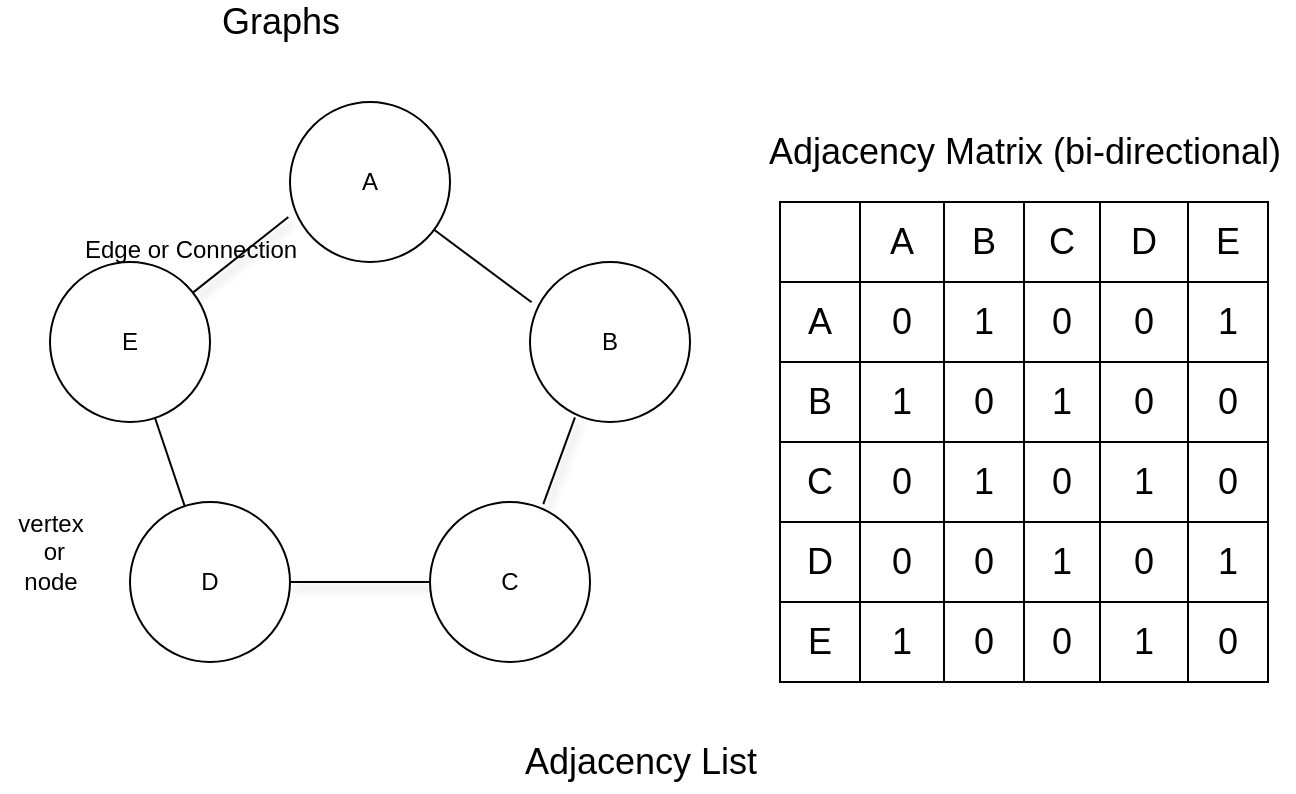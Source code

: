 <mxfile>
    <diagram id="tAxboSDXXfHh_XeIIbH_" name="Page-1">
        <mxGraphModel dx="735" dy="499" grid="1" gridSize="10" guides="1" tooltips="1" connect="1" arrows="1" fold="1" page="1" pageScale="1" pageWidth="827" pageHeight="1169" math="0" shadow="0">
            <root>
                <mxCell id="0"/>
                <mxCell id="1" parent="0"/>
                <mxCell id="2" value="D" style="ellipse;whiteSpace=wrap;html=1;aspect=fixed;" parent="1" vertex="1">
                    <mxGeometry x="75" y="280" width="80" height="80" as="geometry"/>
                </mxCell>
                <mxCell id="3" value="E" style="ellipse;whiteSpace=wrap;html=1;aspect=fixed;" parent="1" vertex="1">
                    <mxGeometry x="35" y="160" width="80" height="80" as="geometry"/>
                </mxCell>
                <mxCell id="4" value="A" style="ellipse;whiteSpace=wrap;html=1;aspect=fixed;" parent="1" vertex="1">
                    <mxGeometry x="155" y="80" width="80" height="80" as="geometry"/>
                </mxCell>
                <mxCell id="5" value="" style="endArrow=none;html=1;exitX=0.01;exitY=0.252;exitDx=0;exitDy=0;exitPerimeter=0;" parent="1" source="11" target="4" edge="1">
                    <mxGeometry width="50" height="50" relative="1" as="geometry">
                        <mxPoint x="185" y="210" as="sourcePoint"/>
                        <mxPoint x="235" y="160" as="targetPoint"/>
                    </mxGeometry>
                </mxCell>
                <mxCell id="6" value="" style="endArrow=none;html=1;" parent="1" source="3" target="2" edge="1">
                    <mxGeometry width="50" height="50" relative="1" as="geometry">
                        <mxPoint x="75" y="250" as="sourcePoint"/>
                        <mxPoint x="125" y="200" as="targetPoint"/>
                    </mxGeometry>
                </mxCell>
                <mxCell id="7" value="" style="endArrow=none;html=1;entryX=-0.01;entryY=0.719;entryDx=0;entryDy=0;entryPerimeter=0;fontStyle=1;shadow=1;" parent="1" source="3" target="4" edge="1">
                    <mxGeometry width="50" height="50" relative="1" as="geometry">
                        <mxPoint x="65" y="210" as="sourcePoint"/>
                        <mxPoint x="115" y="160" as="targetPoint"/>
                    </mxGeometry>
                </mxCell>
                <mxCell id="8" value="&lt;font style=&quot;font-size: 12px&quot;&gt;vertex&lt;br&gt;&amp;nbsp;or &lt;br&gt;node&lt;/font&gt;" style="text;html=1;align=center;verticalAlign=middle;resizable=0;points=[];autosize=1;strokeColor=none;fillColor=none;" parent="1" vertex="1">
                    <mxGeometry x="10" y="280" width="50" height="50" as="geometry"/>
                </mxCell>
                <mxCell id="9" value="&lt;font style=&quot;font-size: 12px&quot;&gt;Edge or Connection&lt;/font&gt;" style="text;html=1;align=center;verticalAlign=middle;resizable=0;points=[];autosize=1;strokeColor=none;fillColor=none;fontSize=24;rotation=0;" parent="1" vertex="1">
                    <mxGeometry x="45" y="130" width="120" height="40" as="geometry"/>
                </mxCell>
                <mxCell id="10" value="&lt;font style=&quot;font-size: 18px&quot;&gt;Graphs&lt;/font&gt;" style="text;html=1;align=center;verticalAlign=middle;resizable=0;points=[];autosize=1;strokeColor=none;fillColor=none;fontSize=12;" parent="1" vertex="1">
                    <mxGeometry x="115" y="30" width="70" height="20" as="geometry"/>
                </mxCell>
                <mxCell id="11" value="B" style="ellipse;whiteSpace=wrap;html=1;aspect=fixed;" parent="1" vertex="1">
                    <mxGeometry x="275" y="160" width="80" height="80" as="geometry"/>
                </mxCell>
                <mxCell id="12" value="C" style="ellipse;whiteSpace=wrap;html=1;aspect=fixed;" parent="1" vertex="1">
                    <mxGeometry x="225" y="280" width="80" height="80" as="geometry"/>
                </mxCell>
                <mxCell id="13" value="" style="endArrow=none;html=1;shadow=1;fontSize=18;exitX=0.708;exitY=0.013;exitDx=0;exitDy=0;exitPerimeter=0;entryX=0.281;entryY=0.971;entryDx=0;entryDy=0;entryPerimeter=0;" parent="1" source="12" target="11" edge="1">
                    <mxGeometry width="50" height="50" relative="1" as="geometry">
                        <mxPoint x="205" y="220" as="sourcePoint"/>
                        <mxPoint x="255" y="170" as="targetPoint"/>
                    </mxGeometry>
                </mxCell>
                <mxCell id="15" value="" style="endArrow=none;html=1;shadow=1;fontSize=18;" parent="1" source="2" target="12" edge="1">
                    <mxGeometry width="50" height="50" relative="1" as="geometry">
                        <mxPoint x="125" y="360" as="sourcePoint"/>
                        <mxPoint x="175" y="310" as="targetPoint"/>
                    </mxGeometry>
                </mxCell>
                <mxCell id="47" value="" style="shape=table;startSize=0;container=1;collapsible=0;childLayout=tableLayout;fontSize=18;" parent="1" vertex="1">
                    <mxGeometry x="400" y="130" width="244" height="240" as="geometry"/>
                </mxCell>
                <mxCell id="48" value="" style="shape=partialRectangle;collapsible=0;dropTarget=0;pointerEvents=0;fillColor=none;top=0;left=0;bottom=0;right=0;points=[[0,0.5],[1,0.5]];portConstraint=eastwest;fontSize=18;" parent="47" vertex="1">
                    <mxGeometry width="244" height="40" as="geometry"/>
                </mxCell>
                <mxCell id="49" value="" style="shape=partialRectangle;html=1;whiteSpace=wrap;connectable=0;overflow=hidden;fillColor=none;top=0;left=0;bottom=0;right=0;pointerEvents=1;fontSize=18;" parent="48" vertex="1">
                    <mxGeometry width="40" height="40" as="geometry">
                        <mxRectangle width="40" height="40" as="alternateBounds"/>
                    </mxGeometry>
                </mxCell>
                <mxCell id="50" value="A" style="shape=partialRectangle;html=1;whiteSpace=wrap;connectable=0;overflow=hidden;fillColor=none;top=0;left=0;bottom=0;right=0;pointerEvents=1;fontSize=18;" parent="48" vertex="1">
                    <mxGeometry x="40" width="42" height="40" as="geometry">
                        <mxRectangle width="42" height="40" as="alternateBounds"/>
                    </mxGeometry>
                </mxCell>
                <mxCell id="51" value="B" style="shape=partialRectangle;html=1;whiteSpace=wrap;connectable=0;overflow=hidden;fillColor=none;top=0;left=0;bottom=0;right=0;pointerEvents=1;fontSize=18;" parent="48" vertex="1">
                    <mxGeometry x="82" width="40" height="40" as="geometry">
                        <mxRectangle width="40" height="40" as="alternateBounds"/>
                    </mxGeometry>
                </mxCell>
                <mxCell id="52" value="C" style="shape=partialRectangle;html=1;whiteSpace=wrap;connectable=0;overflow=hidden;fillColor=none;top=0;left=0;bottom=0;right=0;pointerEvents=1;fontSize=18;" parent="48" vertex="1">
                    <mxGeometry x="122" width="38" height="40" as="geometry">
                        <mxRectangle width="38" height="40" as="alternateBounds"/>
                    </mxGeometry>
                </mxCell>
                <mxCell id="53" value="D" style="shape=partialRectangle;html=1;whiteSpace=wrap;connectable=0;overflow=hidden;fillColor=none;top=0;left=0;bottom=0;right=0;pointerEvents=1;fontSize=18;" parent="48" vertex="1">
                    <mxGeometry x="160" width="44" height="40" as="geometry">
                        <mxRectangle width="44" height="40" as="alternateBounds"/>
                    </mxGeometry>
                </mxCell>
                <mxCell id="54" value="E" style="shape=partialRectangle;html=1;whiteSpace=wrap;connectable=0;overflow=hidden;fillColor=none;top=0;left=0;bottom=0;right=0;pointerEvents=1;fontSize=18;" parent="48" vertex="1">
                    <mxGeometry x="204" width="40" height="40" as="geometry">
                        <mxRectangle width="40" height="40" as="alternateBounds"/>
                    </mxGeometry>
                </mxCell>
                <mxCell id="55" value="" style="shape=partialRectangle;collapsible=0;dropTarget=0;pointerEvents=0;fillColor=none;top=0;left=0;bottom=0;right=0;points=[[0,0.5],[1,0.5]];portConstraint=eastwest;fontSize=18;" parent="47" vertex="1">
                    <mxGeometry y="40" width="244" height="40" as="geometry"/>
                </mxCell>
                <mxCell id="56" value="A" style="shape=partialRectangle;html=1;whiteSpace=wrap;connectable=0;overflow=hidden;fillColor=none;top=0;left=0;bottom=0;right=0;pointerEvents=1;fontSize=18;" parent="55" vertex="1">
                    <mxGeometry width="40" height="40" as="geometry">
                        <mxRectangle width="40" height="40" as="alternateBounds"/>
                    </mxGeometry>
                </mxCell>
                <mxCell id="57" value="0" style="shape=partialRectangle;html=1;whiteSpace=wrap;connectable=0;overflow=hidden;fillColor=none;top=0;left=0;bottom=0;right=0;pointerEvents=1;fontSize=18;" parent="55" vertex="1">
                    <mxGeometry x="40" width="42" height="40" as="geometry">
                        <mxRectangle width="42" height="40" as="alternateBounds"/>
                    </mxGeometry>
                </mxCell>
                <mxCell id="58" value="1" style="shape=partialRectangle;html=1;whiteSpace=wrap;connectable=0;overflow=hidden;fillColor=none;top=0;left=0;bottom=0;right=0;pointerEvents=1;fontSize=18;" parent="55" vertex="1">
                    <mxGeometry x="82" width="40" height="40" as="geometry">
                        <mxRectangle width="40" height="40" as="alternateBounds"/>
                    </mxGeometry>
                </mxCell>
                <mxCell id="59" value="0" style="shape=partialRectangle;html=1;whiteSpace=wrap;connectable=0;overflow=hidden;fillColor=none;top=0;left=0;bottom=0;right=0;pointerEvents=1;fontSize=18;" parent="55" vertex="1">
                    <mxGeometry x="122" width="38" height="40" as="geometry">
                        <mxRectangle width="38" height="40" as="alternateBounds"/>
                    </mxGeometry>
                </mxCell>
                <mxCell id="60" value="0" style="shape=partialRectangle;html=1;whiteSpace=wrap;connectable=0;overflow=hidden;fillColor=none;top=0;left=0;bottom=0;right=0;pointerEvents=1;fontSize=18;" parent="55" vertex="1">
                    <mxGeometry x="160" width="44" height="40" as="geometry">
                        <mxRectangle width="44" height="40" as="alternateBounds"/>
                    </mxGeometry>
                </mxCell>
                <mxCell id="61" value="1" style="shape=partialRectangle;html=1;whiteSpace=wrap;connectable=0;overflow=hidden;fillColor=none;top=0;left=0;bottom=0;right=0;pointerEvents=1;fontSize=18;" parent="55" vertex="1">
                    <mxGeometry x="204" width="40" height="40" as="geometry">
                        <mxRectangle width="40" height="40" as="alternateBounds"/>
                    </mxGeometry>
                </mxCell>
                <mxCell id="62" value="" style="shape=partialRectangle;collapsible=0;dropTarget=0;pointerEvents=0;fillColor=none;top=0;left=0;bottom=0;right=0;points=[[0,0.5],[1,0.5]];portConstraint=eastwest;fontSize=18;" parent="47" vertex="1">
                    <mxGeometry y="80" width="244" height="40" as="geometry"/>
                </mxCell>
                <mxCell id="63" value="B" style="shape=partialRectangle;html=1;whiteSpace=wrap;connectable=0;overflow=hidden;fillColor=none;top=0;left=0;bottom=0;right=0;pointerEvents=1;fontSize=18;" parent="62" vertex="1">
                    <mxGeometry width="40" height="40" as="geometry">
                        <mxRectangle width="40" height="40" as="alternateBounds"/>
                    </mxGeometry>
                </mxCell>
                <mxCell id="64" value="1" style="shape=partialRectangle;html=1;whiteSpace=wrap;connectable=0;overflow=hidden;fillColor=none;top=0;left=0;bottom=0;right=0;pointerEvents=1;fontSize=18;" parent="62" vertex="1">
                    <mxGeometry x="40" width="42" height="40" as="geometry">
                        <mxRectangle width="42" height="40" as="alternateBounds"/>
                    </mxGeometry>
                </mxCell>
                <mxCell id="65" value="0" style="shape=partialRectangle;html=1;whiteSpace=wrap;connectable=0;overflow=hidden;fillColor=none;top=0;left=0;bottom=0;right=0;pointerEvents=1;fontSize=18;" parent="62" vertex="1">
                    <mxGeometry x="82" width="40" height="40" as="geometry">
                        <mxRectangle width="40" height="40" as="alternateBounds"/>
                    </mxGeometry>
                </mxCell>
                <mxCell id="66" value="1" style="shape=partialRectangle;html=1;whiteSpace=wrap;connectable=0;overflow=hidden;fillColor=none;top=0;left=0;bottom=0;right=0;pointerEvents=1;fontSize=18;" parent="62" vertex="1">
                    <mxGeometry x="122" width="38" height="40" as="geometry">
                        <mxRectangle width="38" height="40" as="alternateBounds"/>
                    </mxGeometry>
                </mxCell>
                <mxCell id="67" value="0" style="shape=partialRectangle;html=1;whiteSpace=wrap;connectable=0;overflow=hidden;fillColor=none;top=0;left=0;bottom=0;right=0;pointerEvents=1;fontSize=18;" parent="62" vertex="1">
                    <mxGeometry x="160" width="44" height="40" as="geometry">
                        <mxRectangle width="44" height="40" as="alternateBounds"/>
                    </mxGeometry>
                </mxCell>
                <mxCell id="68" value="0" style="shape=partialRectangle;html=1;whiteSpace=wrap;connectable=0;overflow=hidden;fillColor=none;top=0;left=0;bottom=0;right=0;pointerEvents=1;fontSize=18;" parent="62" vertex="1">
                    <mxGeometry x="204" width="40" height="40" as="geometry">
                        <mxRectangle width="40" height="40" as="alternateBounds"/>
                    </mxGeometry>
                </mxCell>
                <mxCell id="69" value="" style="shape=partialRectangle;collapsible=0;dropTarget=0;pointerEvents=0;fillColor=none;top=0;left=0;bottom=0;right=0;points=[[0,0.5],[1,0.5]];portConstraint=eastwest;fontSize=18;" parent="47" vertex="1">
                    <mxGeometry y="120" width="244" height="40" as="geometry"/>
                </mxCell>
                <mxCell id="70" value="C" style="shape=partialRectangle;html=1;whiteSpace=wrap;connectable=0;overflow=hidden;fillColor=none;top=0;left=0;bottom=0;right=0;pointerEvents=1;fontSize=18;" parent="69" vertex="1">
                    <mxGeometry width="40" height="40" as="geometry">
                        <mxRectangle width="40" height="40" as="alternateBounds"/>
                    </mxGeometry>
                </mxCell>
                <mxCell id="71" value="0" style="shape=partialRectangle;html=1;whiteSpace=wrap;connectable=0;overflow=hidden;fillColor=none;top=0;left=0;bottom=0;right=0;pointerEvents=1;fontSize=18;" parent="69" vertex="1">
                    <mxGeometry x="40" width="42" height="40" as="geometry">
                        <mxRectangle width="42" height="40" as="alternateBounds"/>
                    </mxGeometry>
                </mxCell>
                <mxCell id="72" value="1" style="shape=partialRectangle;html=1;whiteSpace=wrap;connectable=0;overflow=hidden;fillColor=none;top=0;left=0;bottom=0;right=0;pointerEvents=1;fontSize=18;" parent="69" vertex="1">
                    <mxGeometry x="82" width="40" height="40" as="geometry">
                        <mxRectangle width="40" height="40" as="alternateBounds"/>
                    </mxGeometry>
                </mxCell>
                <mxCell id="73" value="0" style="shape=partialRectangle;html=1;whiteSpace=wrap;connectable=0;overflow=hidden;fillColor=none;top=0;left=0;bottom=0;right=0;pointerEvents=1;fontSize=18;" parent="69" vertex="1">
                    <mxGeometry x="122" width="38" height="40" as="geometry">
                        <mxRectangle width="38" height="40" as="alternateBounds"/>
                    </mxGeometry>
                </mxCell>
                <mxCell id="74" value="1" style="shape=partialRectangle;html=1;whiteSpace=wrap;connectable=0;overflow=hidden;fillColor=none;top=0;left=0;bottom=0;right=0;pointerEvents=1;fontSize=18;" parent="69" vertex="1">
                    <mxGeometry x="160" width="44" height="40" as="geometry">
                        <mxRectangle width="44" height="40" as="alternateBounds"/>
                    </mxGeometry>
                </mxCell>
                <mxCell id="75" value="0" style="shape=partialRectangle;html=1;whiteSpace=wrap;connectable=0;overflow=hidden;fillColor=none;top=0;left=0;bottom=0;right=0;pointerEvents=1;fontSize=18;" parent="69" vertex="1">
                    <mxGeometry x="204" width="40" height="40" as="geometry">
                        <mxRectangle width="40" height="40" as="alternateBounds"/>
                    </mxGeometry>
                </mxCell>
                <mxCell id="76" value="" style="shape=partialRectangle;collapsible=0;dropTarget=0;pointerEvents=0;fillColor=none;top=0;left=0;bottom=0;right=0;points=[[0,0.5],[1,0.5]];portConstraint=eastwest;fontSize=18;" parent="47" vertex="1">
                    <mxGeometry y="160" width="244" height="40" as="geometry"/>
                </mxCell>
                <mxCell id="77" value="D" style="shape=partialRectangle;html=1;whiteSpace=wrap;connectable=0;overflow=hidden;fillColor=none;top=0;left=0;bottom=0;right=0;pointerEvents=1;fontSize=18;" parent="76" vertex="1">
                    <mxGeometry width="40" height="40" as="geometry">
                        <mxRectangle width="40" height="40" as="alternateBounds"/>
                    </mxGeometry>
                </mxCell>
                <mxCell id="78" value="0" style="shape=partialRectangle;html=1;whiteSpace=wrap;connectable=0;overflow=hidden;fillColor=none;top=0;left=0;bottom=0;right=0;pointerEvents=1;fontSize=18;" parent="76" vertex="1">
                    <mxGeometry x="40" width="42" height="40" as="geometry">
                        <mxRectangle width="42" height="40" as="alternateBounds"/>
                    </mxGeometry>
                </mxCell>
                <mxCell id="79" value="0" style="shape=partialRectangle;html=1;whiteSpace=wrap;connectable=0;overflow=hidden;fillColor=none;top=0;left=0;bottom=0;right=0;pointerEvents=1;fontSize=18;" parent="76" vertex="1">
                    <mxGeometry x="82" width="40" height="40" as="geometry">
                        <mxRectangle width="40" height="40" as="alternateBounds"/>
                    </mxGeometry>
                </mxCell>
                <mxCell id="80" value="1" style="shape=partialRectangle;html=1;whiteSpace=wrap;connectable=0;overflow=hidden;fillColor=none;top=0;left=0;bottom=0;right=0;pointerEvents=1;fontSize=18;" parent="76" vertex="1">
                    <mxGeometry x="122" width="38" height="40" as="geometry">
                        <mxRectangle width="38" height="40" as="alternateBounds"/>
                    </mxGeometry>
                </mxCell>
                <mxCell id="81" value="0" style="shape=partialRectangle;html=1;whiteSpace=wrap;connectable=0;overflow=hidden;fillColor=none;top=0;left=0;bottom=0;right=0;pointerEvents=1;fontSize=18;" parent="76" vertex="1">
                    <mxGeometry x="160" width="44" height="40" as="geometry">
                        <mxRectangle width="44" height="40" as="alternateBounds"/>
                    </mxGeometry>
                </mxCell>
                <mxCell id="82" value="1" style="shape=partialRectangle;html=1;whiteSpace=wrap;connectable=0;overflow=hidden;fillColor=none;top=0;left=0;bottom=0;right=0;pointerEvents=1;fontSize=18;" parent="76" vertex="1">
                    <mxGeometry x="204" width="40" height="40" as="geometry">
                        <mxRectangle width="40" height="40" as="alternateBounds"/>
                    </mxGeometry>
                </mxCell>
                <mxCell id="83" value="" style="shape=partialRectangle;collapsible=0;dropTarget=0;pointerEvents=0;fillColor=none;top=0;left=0;bottom=0;right=0;points=[[0,0.5],[1,0.5]];portConstraint=eastwest;fontSize=18;" parent="47" vertex="1">
                    <mxGeometry y="200" width="244" height="40" as="geometry"/>
                </mxCell>
                <mxCell id="84" value="E" style="shape=partialRectangle;html=1;whiteSpace=wrap;connectable=0;overflow=hidden;fillColor=none;top=0;left=0;bottom=0;right=0;pointerEvents=1;fontSize=18;" parent="83" vertex="1">
                    <mxGeometry width="40" height="40" as="geometry">
                        <mxRectangle width="40" height="40" as="alternateBounds"/>
                    </mxGeometry>
                </mxCell>
                <mxCell id="85" value="1" style="shape=partialRectangle;html=1;whiteSpace=wrap;connectable=0;overflow=hidden;fillColor=none;top=0;left=0;bottom=0;right=0;pointerEvents=1;fontSize=18;" parent="83" vertex="1">
                    <mxGeometry x="40" width="42" height="40" as="geometry">
                        <mxRectangle width="42" height="40" as="alternateBounds"/>
                    </mxGeometry>
                </mxCell>
                <mxCell id="86" value="0" style="shape=partialRectangle;html=1;whiteSpace=wrap;connectable=0;overflow=hidden;fillColor=none;top=0;left=0;bottom=0;right=0;pointerEvents=1;fontSize=18;" parent="83" vertex="1">
                    <mxGeometry x="82" width="40" height="40" as="geometry">
                        <mxRectangle width="40" height="40" as="alternateBounds"/>
                    </mxGeometry>
                </mxCell>
                <mxCell id="87" value="0" style="shape=partialRectangle;html=1;whiteSpace=wrap;connectable=0;overflow=hidden;fillColor=none;top=0;left=0;bottom=0;right=0;pointerEvents=1;fontSize=18;" parent="83" vertex="1">
                    <mxGeometry x="122" width="38" height="40" as="geometry">
                        <mxRectangle width="38" height="40" as="alternateBounds"/>
                    </mxGeometry>
                </mxCell>
                <mxCell id="88" value="1" style="shape=partialRectangle;html=1;whiteSpace=wrap;connectable=0;overflow=hidden;fillColor=none;top=0;left=0;bottom=0;right=0;pointerEvents=1;fontSize=18;" parent="83" vertex="1">
                    <mxGeometry x="160" width="44" height="40" as="geometry">
                        <mxRectangle width="44" height="40" as="alternateBounds"/>
                    </mxGeometry>
                </mxCell>
                <mxCell id="89" value="0" style="shape=partialRectangle;html=1;whiteSpace=wrap;connectable=0;overflow=hidden;fillColor=none;top=0;left=0;bottom=0;right=0;pointerEvents=1;fontSize=18;" parent="83" vertex="1">
                    <mxGeometry x="204" width="40" height="40" as="geometry">
                        <mxRectangle width="40" height="40" as="alternateBounds"/>
                    </mxGeometry>
                </mxCell>
                <mxCell id="95" value="Adjacency Matrix (bi-directional)" style="text;html=1;align=center;verticalAlign=middle;resizable=0;points=[];autosize=1;strokeColor=none;fillColor=none;fontSize=18;" parent="1" vertex="1">
                    <mxGeometry x="387" y="90" width="270" height="30" as="geometry"/>
                </mxCell>
                <mxCell id="96" value="Adjacency List" style="text;html=1;align=center;verticalAlign=middle;resizable=0;points=[];autosize=1;strokeColor=none;fillColor=none;fontSize=18;" parent="1" vertex="1">
                    <mxGeometry x="265" y="395" width="130" height="30" as="geometry"/>
                </mxCell>
            </root>
        </mxGraphModel>
    </diagram>
</mxfile>